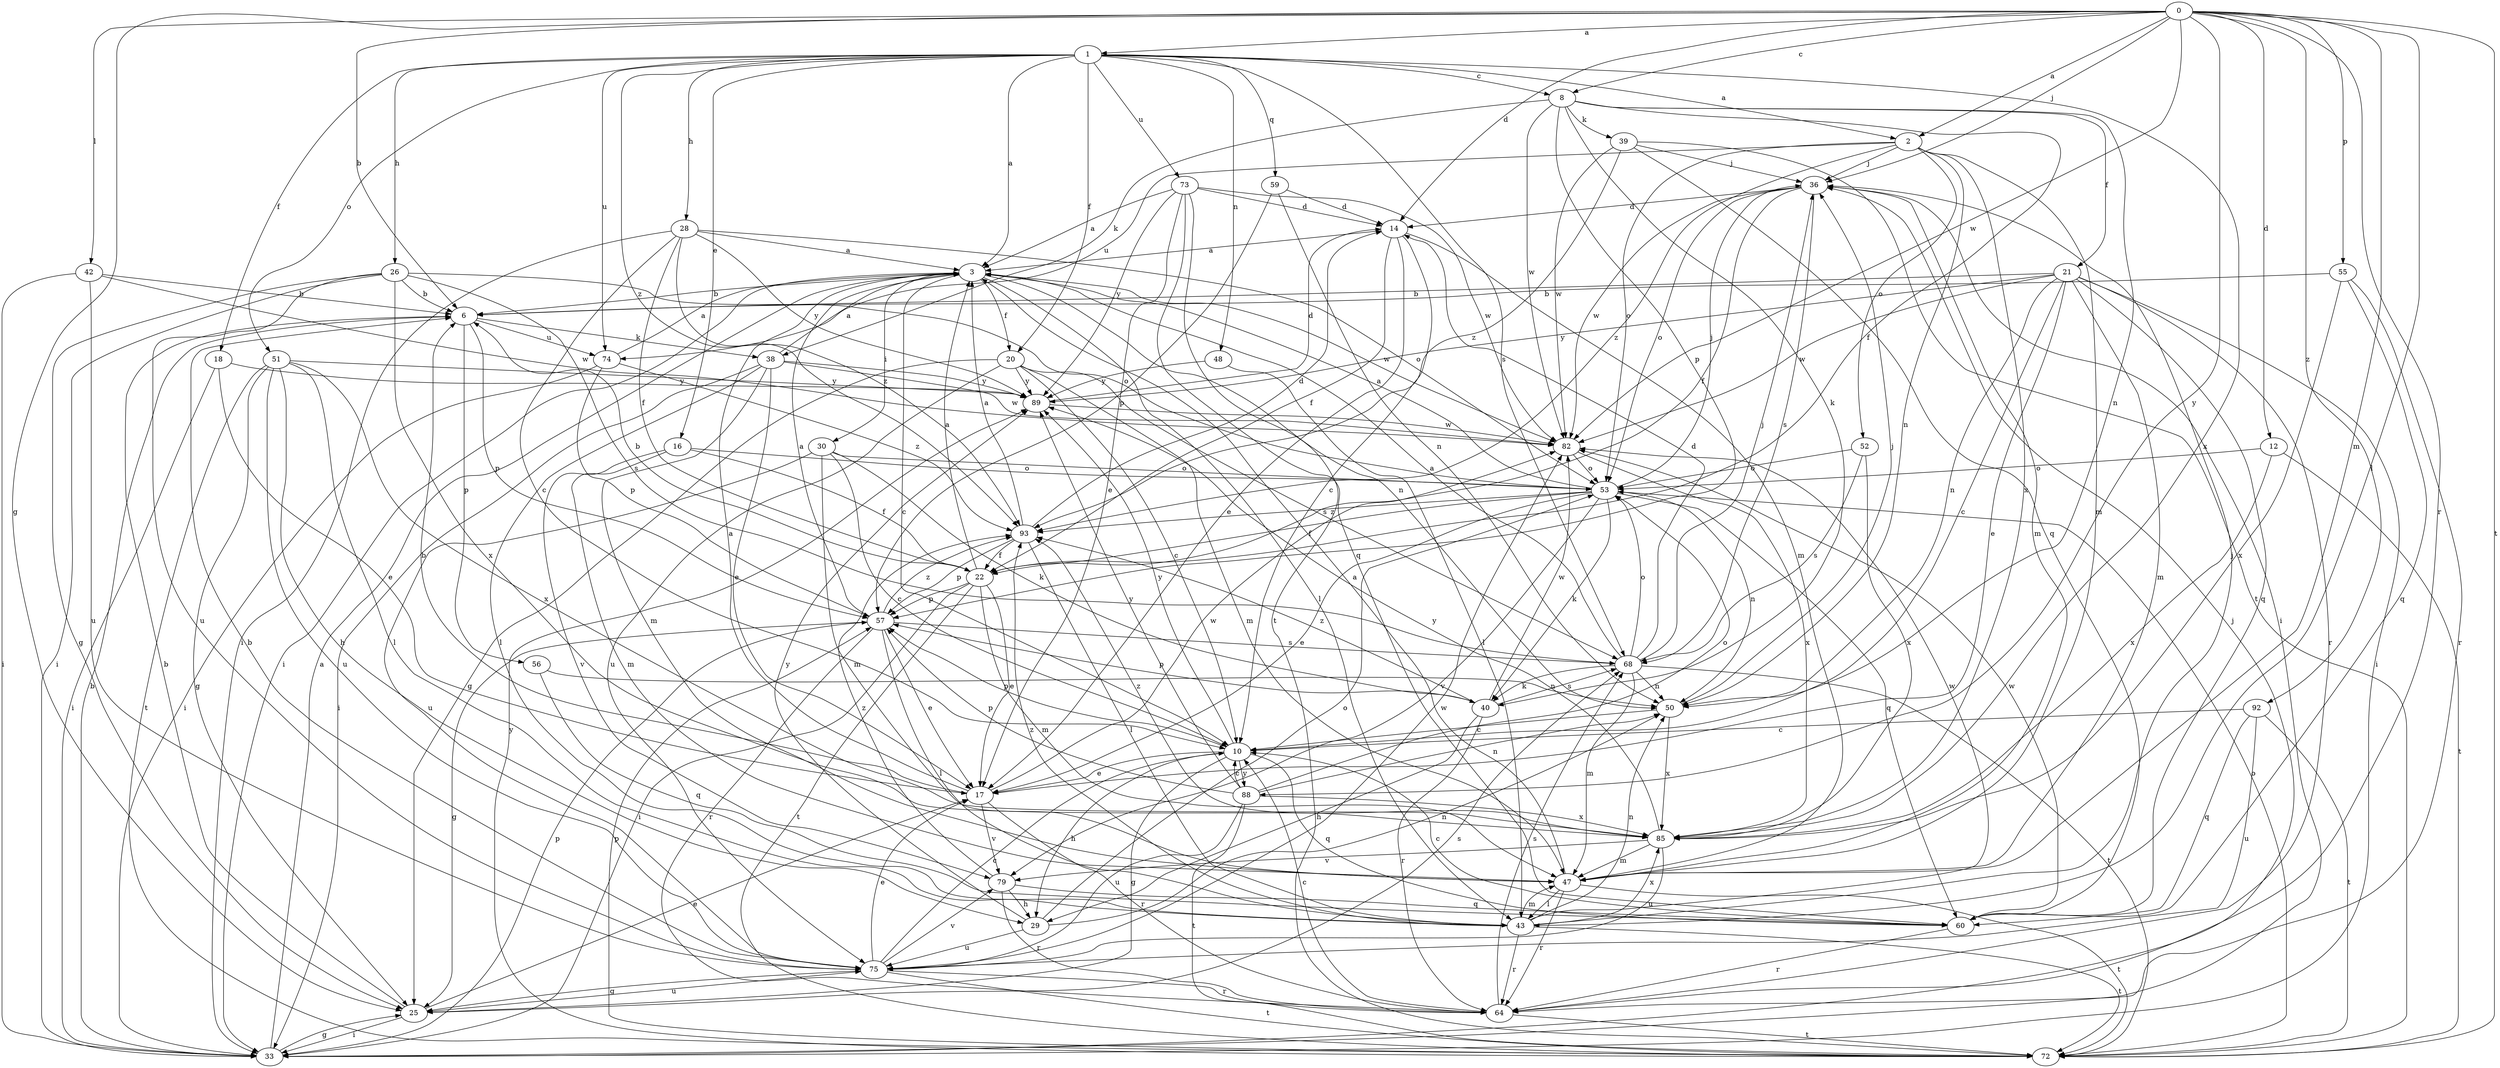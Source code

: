 strict digraph  {
0;
1;
2;
3;
6;
8;
10;
12;
14;
16;
17;
18;
20;
21;
22;
25;
26;
28;
29;
30;
33;
36;
38;
39;
40;
42;
43;
47;
48;
50;
51;
52;
53;
55;
56;
57;
59;
60;
64;
68;
72;
73;
74;
75;
79;
82;
85;
88;
89;
92;
93;
0 -> 1  [label=a];
0 -> 2  [label=a];
0 -> 6  [label=b];
0 -> 8  [label=c];
0 -> 12  [label=d];
0 -> 14  [label=d];
0 -> 25  [label=g];
0 -> 36  [label=j];
0 -> 42  [label=l];
0 -> 43  [label=l];
0 -> 47  [label=m];
0 -> 55  [label=p];
0 -> 64  [label=r];
0 -> 72  [label=t];
0 -> 82  [label=w];
0 -> 88  [label=y];
0 -> 92  [label=z];
1 -> 2  [label=a];
1 -> 3  [label=a];
1 -> 8  [label=c];
1 -> 16  [label=e];
1 -> 18  [label=f];
1 -> 20  [label=f];
1 -> 26  [label=h];
1 -> 28  [label=h];
1 -> 48  [label=n];
1 -> 51  [label=o];
1 -> 59  [label=q];
1 -> 68  [label=s];
1 -> 73  [label=u];
1 -> 74  [label=u];
1 -> 85  [label=x];
1 -> 93  [label=z];
2 -> 36  [label=j];
2 -> 47  [label=m];
2 -> 50  [label=n];
2 -> 52  [label=o];
2 -> 53  [label=o];
2 -> 74  [label=u];
2 -> 85  [label=x];
2 -> 93  [label=z];
3 -> 6  [label=b];
3 -> 10  [label=c];
3 -> 20  [label=f];
3 -> 30  [label=i];
3 -> 33  [label=i];
3 -> 43  [label=l];
3 -> 50  [label=n];
3 -> 82  [label=w];
6 -> 38  [label=k];
6 -> 56  [label=p];
6 -> 57  [label=p];
6 -> 74  [label=u];
8 -> 21  [label=f];
8 -> 22  [label=f];
8 -> 38  [label=k];
8 -> 39  [label=k];
8 -> 40  [label=k];
8 -> 50  [label=n];
8 -> 57  [label=p];
8 -> 82  [label=w];
10 -> 17  [label=e];
10 -> 25  [label=g];
10 -> 29  [label=h];
10 -> 57  [label=p];
10 -> 60  [label=q];
10 -> 88  [label=y];
10 -> 89  [label=y];
12 -> 53  [label=o];
12 -> 72  [label=t];
12 -> 85  [label=x];
14 -> 3  [label=a];
14 -> 10  [label=c];
14 -> 17  [label=e];
14 -> 22  [label=f];
14 -> 47  [label=m];
16 -> 22  [label=f];
16 -> 47  [label=m];
16 -> 53  [label=o];
16 -> 79  [label=v];
17 -> 3  [label=a];
17 -> 6  [label=b];
17 -> 64  [label=r];
17 -> 79  [label=v];
17 -> 82  [label=w];
18 -> 17  [label=e];
18 -> 33  [label=i];
18 -> 89  [label=y];
20 -> 10  [label=c];
20 -> 25  [label=g];
20 -> 47  [label=m];
20 -> 68  [label=s];
20 -> 75  [label=u];
20 -> 89  [label=y];
21 -> 6  [label=b];
21 -> 10  [label=c];
21 -> 17  [label=e];
21 -> 33  [label=i];
21 -> 47  [label=m];
21 -> 50  [label=n];
21 -> 60  [label=q];
21 -> 64  [label=r];
21 -> 82  [label=w];
21 -> 89  [label=y];
22 -> 3  [label=a];
22 -> 6  [label=b];
22 -> 17  [label=e];
22 -> 33  [label=i];
22 -> 47  [label=m];
22 -> 57  [label=p];
22 -> 72  [label=t];
25 -> 6  [label=b];
25 -> 17  [label=e];
25 -> 33  [label=i];
25 -> 68  [label=s];
25 -> 75  [label=u];
26 -> 6  [label=b];
26 -> 25  [label=g];
26 -> 33  [label=i];
26 -> 53  [label=o];
26 -> 68  [label=s];
26 -> 75  [label=u];
26 -> 85  [label=x];
28 -> 3  [label=a];
28 -> 10  [label=c];
28 -> 22  [label=f];
28 -> 33  [label=i];
28 -> 53  [label=o];
28 -> 89  [label=y];
28 -> 93  [label=z];
29 -> 50  [label=n];
29 -> 53  [label=o];
29 -> 75  [label=u];
29 -> 89  [label=y];
30 -> 10  [label=c];
30 -> 40  [label=k];
30 -> 47  [label=m];
30 -> 53  [label=o];
30 -> 75  [label=u];
33 -> 3  [label=a];
33 -> 6  [label=b];
33 -> 25  [label=g];
33 -> 36  [label=j];
33 -> 57  [label=p];
36 -> 14  [label=d];
36 -> 22  [label=f];
36 -> 33  [label=i];
36 -> 47  [label=m];
36 -> 53  [label=o];
36 -> 68  [label=s];
36 -> 82  [label=w];
38 -> 3  [label=a];
38 -> 17  [label=e];
38 -> 33  [label=i];
38 -> 43  [label=l];
38 -> 47  [label=m];
38 -> 82  [label=w];
38 -> 89  [label=y];
39 -> 36  [label=j];
39 -> 60  [label=q];
39 -> 72  [label=t];
39 -> 82  [label=w];
39 -> 93  [label=z];
40 -> 29  [label=h];
40 -> 57  [label=p];
40 -> 64  [label=r];
40 -> 68  [label=s];
40 -> 82  [label=w];
40 -> 93  [label=z];
42 -> 6  [label=b];
42 -> 33  [label=i];
42 -> 75  [label=u];
42 -> 82  [label=w];
43 -> 36  [label=j];
43 -> 47  [label=m];
43 -> 50  [label=n];
43 -> 64  [label=r];
43 -> 72  [label=t];
43 -> 82  [label=w];
43 -> 85  [label=x];
43 -> 93  [label=z];
47 -> 3  [label=a];
47 -> 43  [label=l];
47 -> 64  [label=r];
47 -> 72  [label=t];
48 -> 43  [label=l];
48 -> 89  [label=y];
50 -> 10  [label=c];
50 -> 36  [label=j];
50 -> 85  [label=x];
51 -> 25  [label=g];
51 -> 29  [label=h];
51 -> 43  [label=l];
51 -> 72  [label=t];
51 -> 75  [label=u];
51 -> 85  [label=x];
51 -> 89  [label=y];
52 -> 53  [label=o];
52 -> 68  [label=s];
52 -> 85  [label=x];
53 -> 3  [label=a];
53 -> 17  [label=e];
53 -> 22  [label=f];
53 -> 36  [label=j];
53 -> 40  [label=k];
53 -> 50  [label=n];
53 -> 60  [label=q];
53 -> 79  [label=v];
53 -> 93  [label=z];
55 -> 6  [label=b];
55 -> 60  [label=q];
55 -> 64  [label=r];
55 -> 85  [label=x];
56 -> 50  [label=n];
56 -> 60  [label=q];
57 -> 3  [label=a];
57 -> 17  [label=e];
57 -> 25  [label=g];
57 -> 43  [label=l];
57 -> 64  [label=r];
57 -> 68  [label=s];
57 -> 93  [label=z];
59 -> 14  [label=d];
59 -> 50  [label=n];
59 -> 57  [label=p];
60 -> 10  [label=c];
60 -> 64  [label=r];
60 -> 82  [label=w];
64 -> 10  [label=c];
64 -> 68  [label=s];
64 -> 72  [label=t];
68 -> 3  [label=a];
68 -> 14  [label=d];
68 -> 36  [label=j];
68 -> 40  [label=k];
68 -> 47  [label=m];
68 -> 50  [label=n];
68 -> 53  [label=o];
68 -> 72  [label=t];
72 -> 53  [label=o];
72 -> 57  [label=p];
72 -> 89  [label=y];
73 -> 3  [label=a];
73 -> 14  [label=d];
73 -> 17  [label=e];
73 -> 60  [label=q];
73 -> 72  [label=t];
73 -> 82  [label=w];
73 -> 89  [label=y];
74 -> 3  [label=a];
74 -> 33  [label=i];
74 -> 57  [label=p];
74 -> 93  [label=z];
75 -> 6  [label=b];
75 -> 10  [label=c];
75 -> 17  [label=e];
75 -> 25  [label=g];
75 -> 64  [label=r];
75 -> 72  [label=t];
75 -> 79  [label=v];
75 -> 82  [label=w];
79 -> 29  [label=h];
79 -> 60  [label=q];
79 -> 64  [label=r];
79 -> 93  [label=z];
82 -> 53  [label=o];
82 -> 85  [label=x];
85 -> 47  [label=m];
85 -> 75  [label=u];
85 -> 79  [label=v];
85 -> 89  [label=y];
85 -> 93  [label=z];
88 -> 10  [label=c];
88 -> 50  [label=n];
88 -> 53  [label=o];
88 -> 57  [label=p];
88 -> 72  [label=t];
88 -> 75  [label=u];
88 -> 85  [label=x];
88 -> 89  [label=y];
89 -> 14  [label=d];
89 -> 82  [label=w];
92 -> 10  [label=c];
92 -> 60  [label=q];
92 -> 72  [label=t];
92 -> 75  [label=u];
93 -> 3  [label=a];
93 -> 14  [label=d];
93 -> 22  [label=f];
93 -> 43  [label=l];
93 -> 57  [label=p];
}
